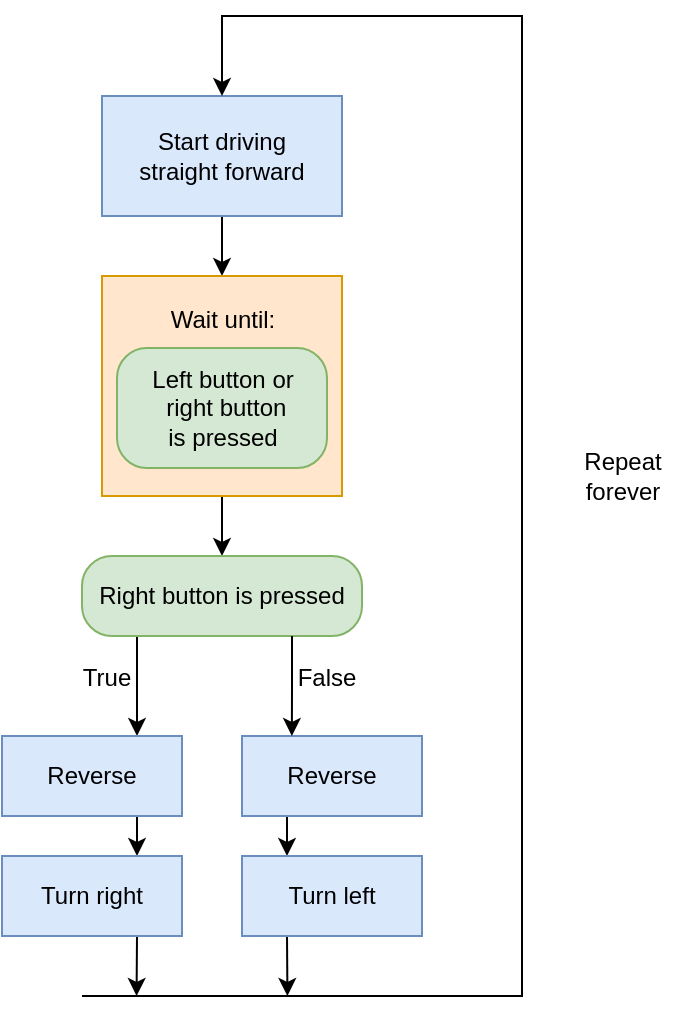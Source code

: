 <mxfile version="27.0.9">
  <diagram name="Page-1" id="jx8172wl0PXRr6kTKVzI">
    <mxGraphModel dx="1138" dy="807" grid="1" gridSize="10" guides="1" tooltips="1" connect="1" arrows="1" fold="1" page="1" pageScale="1" pageWidth="850" pageHeight="1100" math="0" shadow="0">
      <root>
        <mxCell id="0" />
        <mxCell id="1" parent="0" />
        <mxCell id="5gemPtfy31_0dLnFuJml-6" style="edgeStyle=orthogonalEdgeStyle;rounded=0;orthogonalLoop=1;jettySize=auto;html=1;exitX=0.5;exitY=1;exitDx=0;exitDy=0;entryX=0.5;entryY=0;entryDx=0;entryDy=0;" parent="1" source="5gemPtfy31_0dLnFuJml-1" target="5gemPtfy31_0dLnFuJml-4" edge="1">
          <mxGeometry relative="1" as="geometry" />
        </mxCell>
        <mxCell id="5gemPtfy31_0dLnFuJml-1" value="Start driving&lt;br&gt;straight forward" style="rounded=0;whiteSpace=wrap;html=1;fillColor=#dae8fc;strokeColor=#6c8ebf;" parent="1" vertex="1">
          <mxGeometry x="80" y="380" width="120" height="60" as="geometry" />
        </mxCell>
        <mxCell id="5gemPtfy31_0dLnFuJml-10" style="edgeStyle=orthogonalEdgeStyle;rounded=0;orthogonalLoop=1;jettySize=auto;html=1;entryX=0.5;entryY=0;entryDx=0;entryDy=0;" parent="1" target="5gemPtfy31_0dLnFuJml-1" edge="1">
          <mxGeometry relative="1" as="geometry">
            <mxPoint x="130" y="370" as="targetPoint" />
            <mxPoint x="70" y="830" as="sourcePoint" />
            <Array as="points">
              <mxPoint x="290" y="830" />
              <mxPoint x="290" y="340" />
              <mxPoint x="140" y="340" />
            </Array>
          </mxGeometry>
        </mxCell>
        <mxCell id="5gemPtfy31_0dLnFuJml-9" style="edgeStyle=orthogonalEdgeStyle;rounded=0;orthogonalLoop=1;jettySize=auto;html=1;entryX=0.5;entryY=0;entryDx=0;entryDy=0;" parent="1" source="5gemPtfy31_0dLnFuJml-4" edge="1" target="L0A4kGf9rXhLMhJBaabe-1">
          <mxGeometry relative="1" as="geometry">
            <mxPoint x="140" y="620" as="targetPoint" />
          </mxGeometry>
        </mxCell>
        <mxCell id="5gemPtfy31_0dLnFuJml-4" value="" style="rounded=0;whiteSpace=wrap;html=1;fillColor=#ffe6cc;strokeColor=#d79b00;" parent="1" vertex="1">
          <mxGeometry x="80" y="470" width="120" height="110" as="geometry" />
        </mxCell>
        <mxCell id="5gemPtfy31_0dLnFuJml-11" value="Repeat&lt;br&gt;forever" style="text;html=1;align=center;verticalAlign=middle;resizable=0;points=[];autosize=1;strokeColor=none;fillColor=none;" parent="1" vertex="1">
          <mxGeometry x="310" y="550" width="60" height="40" as="geometry" />
        </mxCell>
        <mxCell id="lsHbOsiuV9fE1T_8LVNS-4" style="edgeStyle=orthogonalEdgeStyle;rounded=0;orthogonalLoop=1;jettySize=auto;html=1;exitX=0.25;exitY=1;exitDx=0;exitDy=0;entryX=0.75;entryY=0;entryDx=0;entryDy=0;" edge="1" parent="1" source="L0A4kGf9rXhLMhJBaabe-1" target="L0A4kGf9rXhLMhJBaabe-2">
          <mxGeometry relative="1" as="geometry">
            <Array as="points">
              <mxPoint x="97" y="650" />
            </Array>
          </mxGeometry>
        </mxCell>
        <mxCell id="L0A4kGf9rXhLMhJBaabe-1" value="Right button is pressed" style="rounded=1;whiteSpace=wrap;html=1;arcSize=30;absoluteArcSize=1;fillColor=#d5e8d4;strokeColor=#82b366;" parent="1" vertex="1">
          <mxGeometry x="70" y="610" width="140" height="40" as="geometry" />
        </mxCell>
        <mxCell id="L0A4kGf9rXhLMhJBaabe-17" style="edgeStyle=orthogonalEdgeStyle;rounded=0;orthogonalLoop=1;jettySize=auto;html=1;exitX=0.75;exitY=1;exitDx=0;exitDy=0;entryX=0.75;entryY=0;entryDx=0;entryDy=0;" parent="1" source="L0A4kGf9rXhLMhJBaabe-2" target="L0A4kGf9rXhLMhJBaabe-15" edge="1">
          <mxGeometry relative="1" as="geometry" />
        </mxCell>
        <mxCell id="L0A4kGf9rXhLMhJBaabe-2" value="Reverse" style="rounded=0;whiteSpace=wrap;html=1;fillColor=#dae8fc;strokeColor=#6c8ebf;" parent="1" vertex="1">
          <mxGeometry x="30" y="700" width="90" height="40" as="geometry" />
        </mxCell>
        <mxCell id="L0A4kGf9rXhLMhJBaabe-16" style="edgeStyle=orthogonalEdgeStyle;rounded=0;orthogonalLoop=1;jettySize=auto;html=1;exitX=0.25;exitY=1;exitDx=0;exitDy=0;entryX=0.25;entryY=0;entryDx=0;entryDy=0;" parent="1" source="L0A4kGf9rXhLMhJBaabe-5" target="L0A4kGf9rXhLMhJBaabe-14" edge="1">
          <mxGeometry relative="1" as="geometry" />
        </mxCell>
        <mxCell id="L0A4kGf9rXhLMhJBaabe-5" value="Reverse" style="rounded=0;whiteSpace=wrap;html=1;fillColor=#dae8fc;strokeColor=#6c8ebf;" parent="1" vertex="1">
          <mxGeometry x="150" y="700" width="90" height="40" as="geometry" />
        </mxCell>
        <mxCell id="L0A4kGf9rXhLMhJBaabe-19" style="edgeStyle=orthogonalEdgeStyle;rounded=0;orthogonalLoop=1;jettySize=auto;html=1;exitX=0.25;exitY=1;exitDx=0;exitDy=0;" parent="1" source="L0A4kGf9rXhLMhJBaabe-14" edge="1">
          <mxGeometry relative="1" as="geometry">
            <mxPoint x="172.714" y="830" as="targetPoint" />
          </mxGeometry>
        </mxCell>
        <mxCell id="L0A4kGf9rXhLMhJBaabe-14" value="Turn left" style="rounded=0;whiteSpace=wrap;html=1;fillColor=#dae8fc;strokeColor=#6c8ebf;" parent="1" vertex="1">
          <mxGeometry x="150" y="760" width="90" height="40" as="geometry" />
        </mxCell>
        <mxCell id="L0A4kGf9rXhLMhJBaabe-18" style="edgeStyle=orthogonalEdgeStyle;rounded=0;orthogonalLoop=1;jettySize=auto;html=1;exitX=0.75;exitY=1;exitDx=0;exitDy=0;" parent="1" source="L0A4kGf9rXhLMhJBaabe-15" edge="1">
          <mxGeometry relative="1" as="geometry">
            <mxPoint x="97.286" y="830" as="targetPoint" />
          </mxGeometry>
        </mxCell>
        <mxCell id="L0A4kGf9rXhLMhJBaabe-15" value="Turn right" style="rounded=0;whiteSpace=wrap;html=1;fillColor=#dae8fc;strokeColor=#6c8ebf;" parent="1" vertex="1">
          <mxGeometry x="30" y="760" width="90" height="40" as="geometry" />
        </mxCell>
        <mxCell id="L0A4kGf9rXhLMhJBaabe-20" value="Left button or&lt;br&gt;&amp;nbsp;right button&lt;br&gt;is pressed" style="rounded=1;whiteSpace=wrap;html=1;arcSize=30;absoluteArcSize=1;fillColor=#d5e8d4;strokeColor=#82b366;" parent="1" vertex="1">
          <mxGeometry x="87.5" y="506" width="105" height="60" as="geometry" />
        </mxCell>
        <mxCell id="L0A4kGf9rXhLMhJBaabe-21" value="Wait until:" style="text;html=1;align=center;verticalAlign=middle;resizable=0;points=[];autosize=1;strokeColor=none;fillColor=none;" parent="1" vertex="1">
          <mxGeometry x="100" y="477" width="80" height="30" as="geometry" />
        </mxCell>
        <mxCell id="lsHbOsiuV9fE1T_8LVNS-1" value="True" style="text;html=1;align=center;verticalAlign=middle;resizable=0;points=[];autosize=1;strokeColor=none;fillColor=none;" vertex="1" parent="1">
          <mxGeometry x="57" y="656" width="50" height="30" as="geometry" />
        </mxCell>
        <mxCell id="lsHbOsiuV9fE1T_8LVNS-3" style="edgeStyle=orthogonalEdgeStyle;rounded=0;orthogonalLoop=1;jettySize=auto;html=1;exitX=0.75;exitY=1;exitDx=0;exitDy=0;entryX=0.277;entryY=0;entryDx=0;entryDy=0;entryPerimeter=0;strokeColor=default;" edge="1" parent="1" source="L0A4kGf9rXhLMhJBaabe-1" target="L0A4kGf9rXhLMhJBaabe-5">
          <mxGeometry relative="1" as="geometry" />
        </mxCell>
        <mxCell id="lsHbOsiuV9fE1T_8LVNS-5" value="False" style="text;html=1;align=center;verticalAlign=middle;resizable=0;points=[];autosize=1;strokeColor=none;fillColor=none;" vertex="1" parent="1">
          <mxGeometry x="167" y="656" width="50" height="30" as="geometry" />
        </mxCell>
      </root>
    </mxGraphModel>
  </diagram>
</mxfile>
